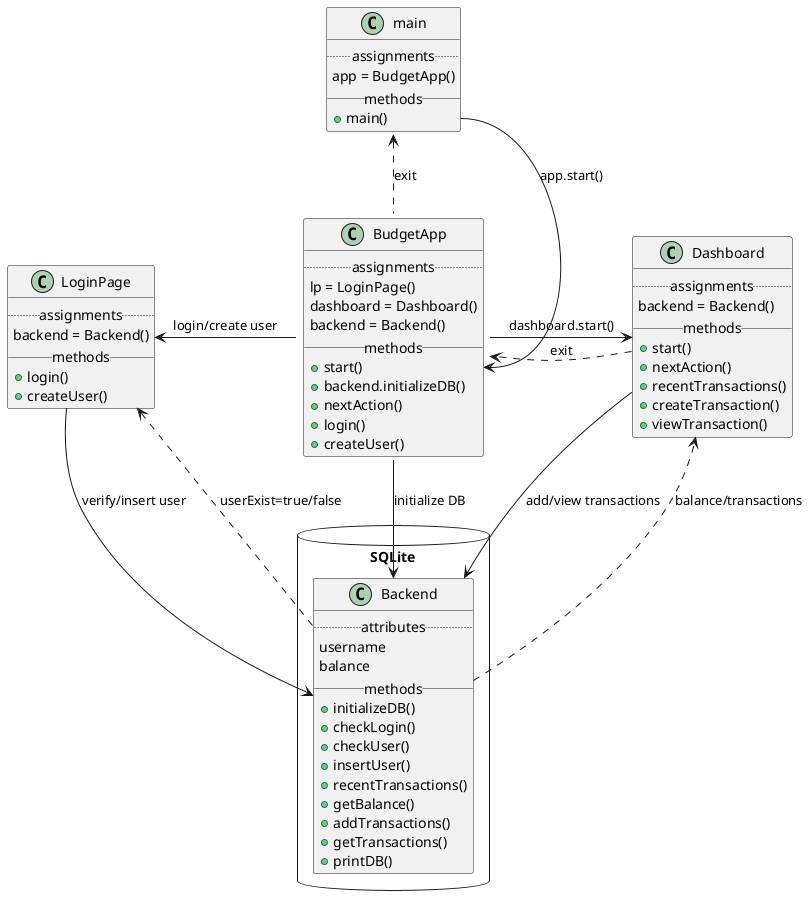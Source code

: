@startuml Overview

class main {
    ..assignments..
    app = BudgetApp()
    __methods__
    +main()
}

class BudgetApp {
    ..assignments..
    lp = LoginPage()
    dashboard = Dashboard()
    backend = Backend()
    __methods__
    +start()
    +backend.initializeDB()
    +nextAction()
    +login()
    +createUser()
}

package SQLite <<Database>> {
    class Backend { 
        ..attributes..
        username
        balance
        __methods__
        +initializeDB()
        +checkLogin()
        +checkUser()
        +insertUser()
        +recentTransactions()
        +getBalance()
        +addTransactions()
        +getTransactions()
        +printDB()
    }
}

class LoginPage {
    ..assignments..
    backend = Backend()
    __methods__
    +login()
    +createUser()
}

class Dashboard {
    ..assignments..
    backend = Backend()
    __methods__
    +start()
    +nextAction()
    +recentTransactions()
    +createTransaction()
    +viewTransaction()
}

main::main -down-> BudgetApp::start : app.start()

BudgetApp .up.> main : exit
BudgetApp -down-> Backend : initialize DB
BudgetApp -left-> LoginPage : login/create user
BudgetApp -right-> Dashboard : dashboard.start()

LoginPage --> Backend : verify/insert user

Dashboard ..> BudgetApp : exit
Dashboard --> Backend : add/view transactions

Backend ..> LoginPage : userExist=true/false
Backend ..> Dashboard : balance/transactions
@enduml